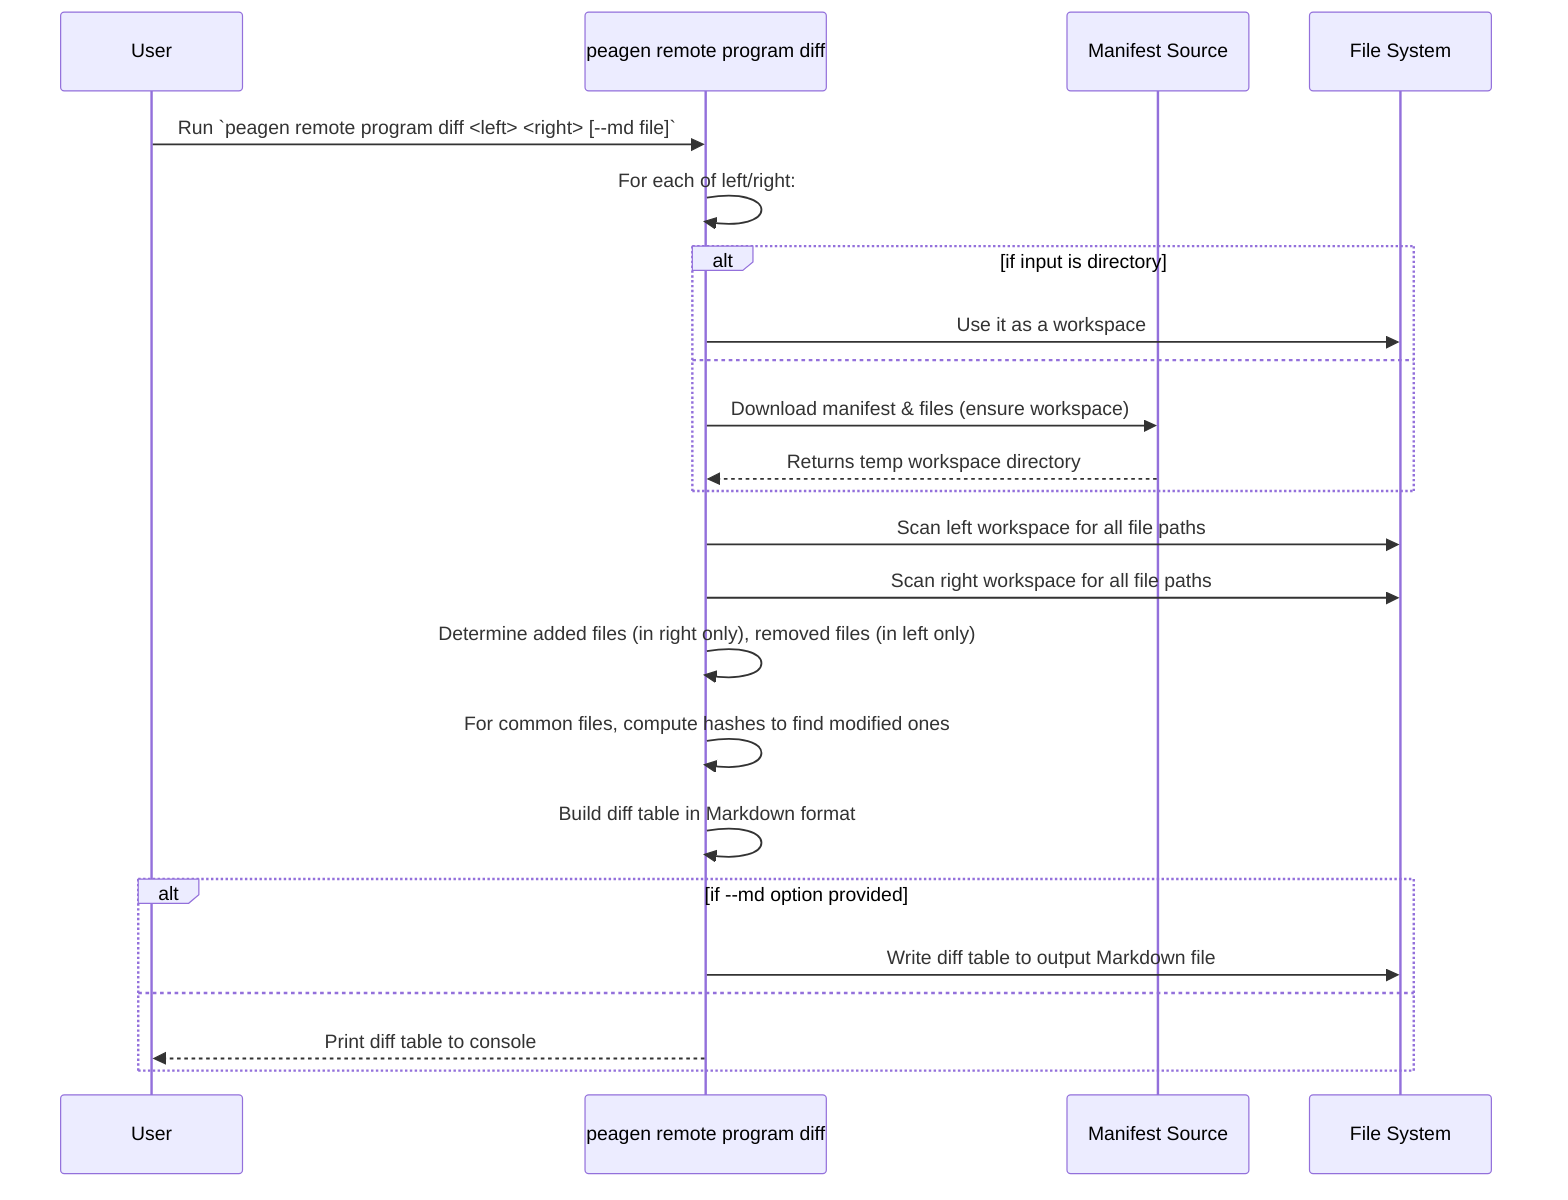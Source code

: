 sequenceDiagram
    participant User
    participant CLI as peagen remote program diff
    participant Net as Manifest Source
    participant FS as File System
    User ->> CLI: Run `peagen remote program diff <left> <right> [--md file]`
    CLI ->> CLI: For each of left/right:
    alt if input is directory
        CLI ->> FS: Use it as a workspace
    else
        CLI ->> Net: Download manifest & files (ensure workspace)
        Net -->> CLI: Returns temp workspace directory
    end
    CLI ->> FS: Scan left workspace for all file paths
    CLI ->> FS: Scan right workspace for all file paths
    CLI ->> CLI: Determine added files (in right only), removed files (in left only)
    CLI ->> CLI: For common files, compute hashes to find modified ones
    CLI ->> CLI: Build diff table in Markdown format
    alt if --md option provided
        CLI ->> FS: Write diff table to output Markdown file
    else
        CLI -->> User: Print diff table to console
    end